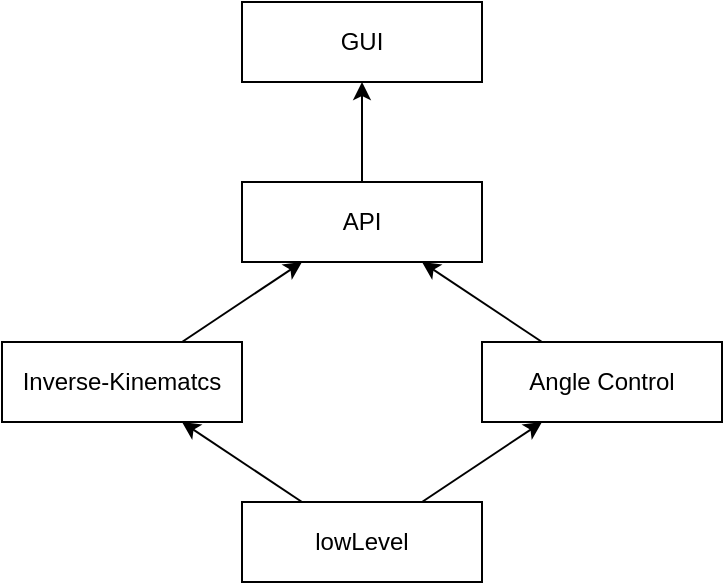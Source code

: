 <mxfile>
    <diagram id="xpuFdGYbAsa0rW4rm5e2" name="Page-1">
        <mxGraphModel dx="979" dy="787" grid="1" gridSize="10" guides="1" tooltips="1" connect="1" arrows="1" fold="1" page="1" pageScale="1" pageWidth="850" pageHeight="1100" math="0" shadow="0">
            <root>
                <mxCell id="0"/>
                <mxCell id="1" parent="0"/>
                <mxCell id="7" style="edgeStyle=none;html=1;" edge="1" parent="1" source="3" target="6">
                    <mxGeometry relative="1" as="geometry"/>
                </mxCell>
                <mxCell id="8" style="edgeStyle=none;html=1;" edge="1" parent="1" source="3" target="5">
                    <mxGeometry relative="1" as="geometry"/>
                </mxCell>
                <mxCell id="3" value="lowLevel" style="html=1;whiteSpace=wrap;" vertex="1" parent="1">
                    <mxGeometry x="400" y="440" width="120" height="40" as="geometry"/>
                </mxCell>
                <mxCell id="10" style="edgeStyle=none;html=1;" edge="1" parent="1" source="5" target="9">
                    <mxGeometry relative="1" as="geometry"/>
                </mxCell>
                <mxCell id="5" value="Inverse-Kinematcs" style="html=1;whiteSpace=wrap;" vertex="1" parent="1">
                    <mxGeometry x="280" y="360" width="120" height="40" as="geometry"/>
                </mxCell>
                <mxCell id="11" style="edgeStyle=none;html=1;" edge="1" parent="1" source="6" target="9">
                    <mxGeometry relative="1" as="geometry"/>
                </mxCell>
                <mxCell id="6" value="Angle Control" style="html=1;whiteSpace=wrap;" vertex="1" parent="1">
                    <mxGeometry x="520" y="360" width="120" height="40" as="geometry"/>
                </mxCell>
                <mxCell id="14" style="edgeStyle=none;html=1;" edge="1" parent="1" source="9" target="12">
                    <mxGeometry relative="1" as="geometry"/>
                </mxCell>
                <mxCell id="9" value="API" style="html=1;whiteSpace=wrap;" vertex="1" parent="1">
                    <mxGeometry x="400" y="280" width="120" height="40" as="geometry"/>
                </mxCell>
                <mxCell id="12" value="GUI" style="html=1;whiteSpace=wrap;" vertex="1" parent="1">
                    <mxGeometry x="400" y="190" width="120" height="40" as="geometry"/>
                </mxCell>
            </root>
        </mxGraphModel>
    </diagram>
</mxfile>